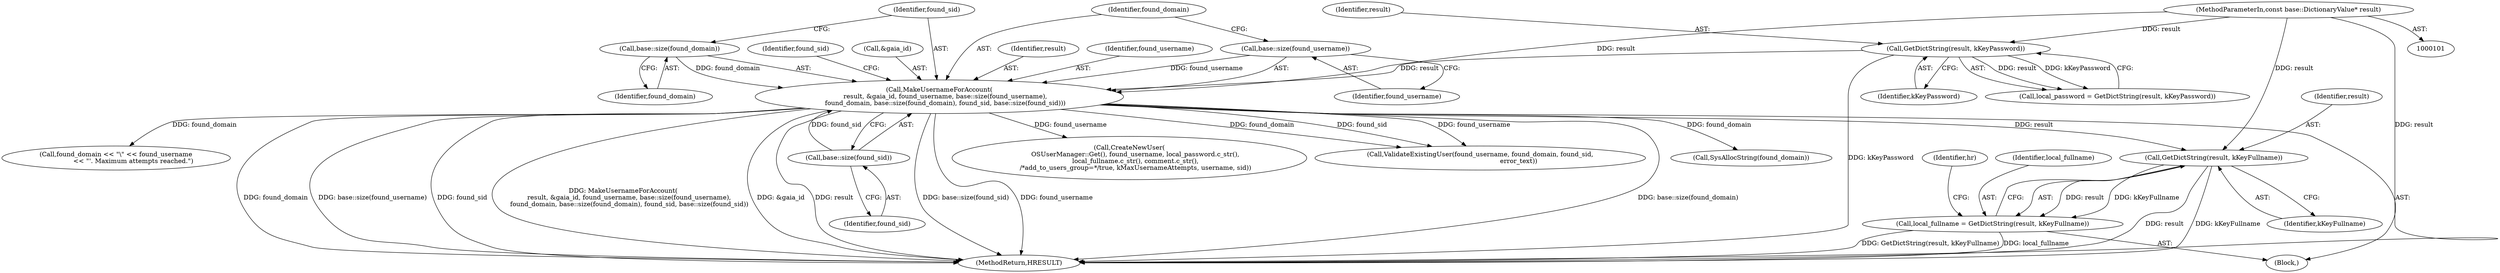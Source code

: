 digraph "0_Chrome_2440e872debd68ae7c2a8bf9ddb34df2cce378cd_0@pointer" {
"1000220" [label="(Call,GetDictString(result, kKeyFullname))"];
"1000134" [label="(Call,MakeUsernameForAccount(\n      result, &gaia_id, found_username, base::size(found_username),\n      found_domain, base::size(found_domain), found_sid, base::size(found_sid)))"];
"1000127" [label="(Call,GetDictString(result, kKeyPassword))"];
"1000102" [label="(MethodParameterIn,const base::DictionaryValue* result)"];
"1000139" [label="(Call,base::size(found_username))"];
"1000142" [label="(Call,base::size(found_domain))"];
"1000145" [label="(Call,base::size(found_sid))"];
"1000218" [label="(Call,local_fullname = GetDictString(result, kKeyFullname))"];
"1000128" [label="(Identifier,result)"];
"1000135" [label="(Identifier,result)"];
"1000220" [label="(Call,GetDictString(result, kKeyFullname))"];
"1000142" [label="(Call,base::size(found_domain))"];
"1000138" [label="(Identifier,found_username)"];
"1000227" [label="(Call,CreateNewUser(\n      OSUserManager::Get(), found_username, local_password.c_str(),\n      local_fullname.c_str(), comment.c_str(),\n      /*add_to_users_group=*/true, kMaxUsernameAttempts, username, sid))"];
"1000149" [label="(Identifier,found_sid)"];
"1000155" [label="(Call,ValidateExistingUser(found_username, found_domain, found_sid,\n                                      error_text))"];
"1000139" [label="(Call,base::size(found_username))"];
"1000218" [label="(Call,local_fullname = GetDictString(result, kKeyFullname))"];
"1000226" [label="(Identifier,hr)"];
"1000140" [label="(Identifier,found_username)"];
"1000145" [label="(Call,base::size(found_sid))"];
"1000262" [label="(Call,SysAllocString(found_domain))"];
"1000219" [label="(Identifier,local_fullname)"];
"1000125" [label="(Call,local_password = GetDictString(result, kKeyPassword))"];
"1000144" [label="(Identifier,found_sid)"];
"1000143" [label="(Identifier,found_domain)"];
"1000107" [label="(Block,)"];
"1000248" [label="(Call,found_domain << \"\\\" << found_username\n                 << \"'. Maximum attempts reached.\")"];
"1000127" [label="(Call,GetDictString(result, kKeyPassword))"];
"1000222" [label="(Identifier,kKeyFullname)"];
"1000221" [label="(Identifier,result)"];
"1000146" [label="(Identifier,found_sid)"];
"1000141" [label="(Identifier,found_domain)"];
"1000266" [label="(MethodReturn,HRESULT)"];
"1000136" [label="(Call,&gaia_id)"];
"1000129" [label="(Identifier,kKeyPassword)"];
"1000134" [label="(Call,MakeUsernameForAccount(\n      result, &gaia_id, found_username, base::size(found_username),\n      found_domain, base::size(found_domain), found_sid, base::size(found_sid)))"];
"1000102" [label="(MethodParameterIn,const base::DictionaryValue* result)"];
"1000220" -> "1000218"  [label="AST: "];
"1000220" -> "1000222"  [label="CFG: "];
"1000221" -> "1000220"  [label="AST: "];
"1000222" -> "1000220"  [label="AST: "];
"1000218" -> "1000220"  [label="CFG: "];
"1000220" -> "1000266"  [label="DDG: result"];
"1000220" -> "1000266"  [label="DDG: kKeyFullname"];
"1000220" -> "1000218"  [label="DDG: result"];
"1000220" -> "1000218"  [label="DDG: kKeyFullname"];
"1000134" -> "1000220"  [label="DDG: result"];
"1000102" -> "1000220"  [label="DDG: result"];
"1000134" -> "1000107"  [label="AST: "];
"1000134" -> "1000145"  [label="CFG: "];
"1000135" -> "1000134"  [label="AST: "];
"1000136" -> "1000134"  [label="AST: "];
"1000138" -> "1000134"  [label="AST: "];
"1000139" -> "1000134"  [label="AST: "];
"1000141" -> "1000134"  [label="AST: "];
"1000142" -> "1000134"  [label="AST: "];
"1000144" -> "1000134"  [label="AST: "];
"1000145" -> "1000134"  [label="AST: "];
"1000149" -> "1000134"  [label="CFG: "];
"1000134" -> "1000266"  [label="DDG: base::size(found_domain)"];
"1000134" -> "1000266"  [label="DDG: found_domain"];
"1000134" -> "1000266"  [label="DDG: base::size(found_username)"];
"1000134" -> "1000266"  [label="DDG: found_sid"];
"1000134" -> "1000266"  [label="DDG: MakeUsernameForAccount(\n      result, &gaia_id, found_username, base::size(found_username),\n      found_domain, base::size(found_domain), found_sid, base::size(found_sid))"];
"1000134" -> "1000266"  [label="DDG: result"];
"1000134" -> "1000266"  [label="DDG: &gaia_id"];
"1000134" -> "1000266"  [label="DDG: base::size(found_sid)"];
"1000134" -> "1000266"  [label="DDG: found_username"];
"1000127" -> "1000134"  [label="DDG: result"];
"1000102" -> "1000134"  [label="DDG: result"];
"1000139" -> "1000134"  [label="DDG: found_username"];
"1000142" -> "1000134"  [label="DDG: found_domain"];
"1000145" -> "1000134"  [label="DDG: found_sid"];
"1000134" -> "1000155"  [label="DDG: found_username"];
"1000134" -> "1000155"  [label="DDG: found_domain"];
"1000134" -> "1000155"  [label="DDG: found_sid"];
"1000134" -> "1000227"  [label="DDG: found_username"];
"1000134" -> "1000248"  [label="DDG: found_domain"];
"1000134" -> "1000262"  [label="DDG: found_domain"];
"1000127" -> "1000125"  [label="AST: "];
"1000127" -> "1000129"  [label="CFG: "];
"1000128" -> "1000127"  [label="AST: "];
"1000129" -> "1000127"  [label="AST: "];
"1000125" -> "1000127"  [label="CFG: "];
"1000127" -> "1000266"  [label="DDG: kKeyPassword"];
"1000127" -> "1000125"  [label="DDG: result"];
"1000127" -> "1000125"  [label="DDG: kKeyPassword"];
"1000102" -> "1000127"  [label="DDG: result"];
"1000102" -> "1000101"  [label="AST: "];
"1000102" -> "1000266"  [label="DDG: result"];
"1000139" -> "1000140"  [label="CFG: "];
"1000140" -> "1000139"  [label="AST: "];
"1000141" -> "1000139"  [label="CFG: "];
"1000142" -> "1000143"  [label="CFG: "];
"1000143" -> "1000142"  [label="AST: "];
"1000144" -> "1000142"  [label="CFG: "];
"1000145" -> "1000146"  [label="CFG: "];
"1000146" -> "1000145"  [label="AST: "];
"1000218" -> "1000107"  [label="AST: "];
"1000219" -> "1000218"  [label="AST: "];
"1000226" -> "1000218"  [label="CFG: "];
"1000218" -> "1000266"  [label="DDG: local_fullname"];
"1000218" -> "1000266"  [label="DDG: GetDictString(result, kKeyFullname)"];
}
